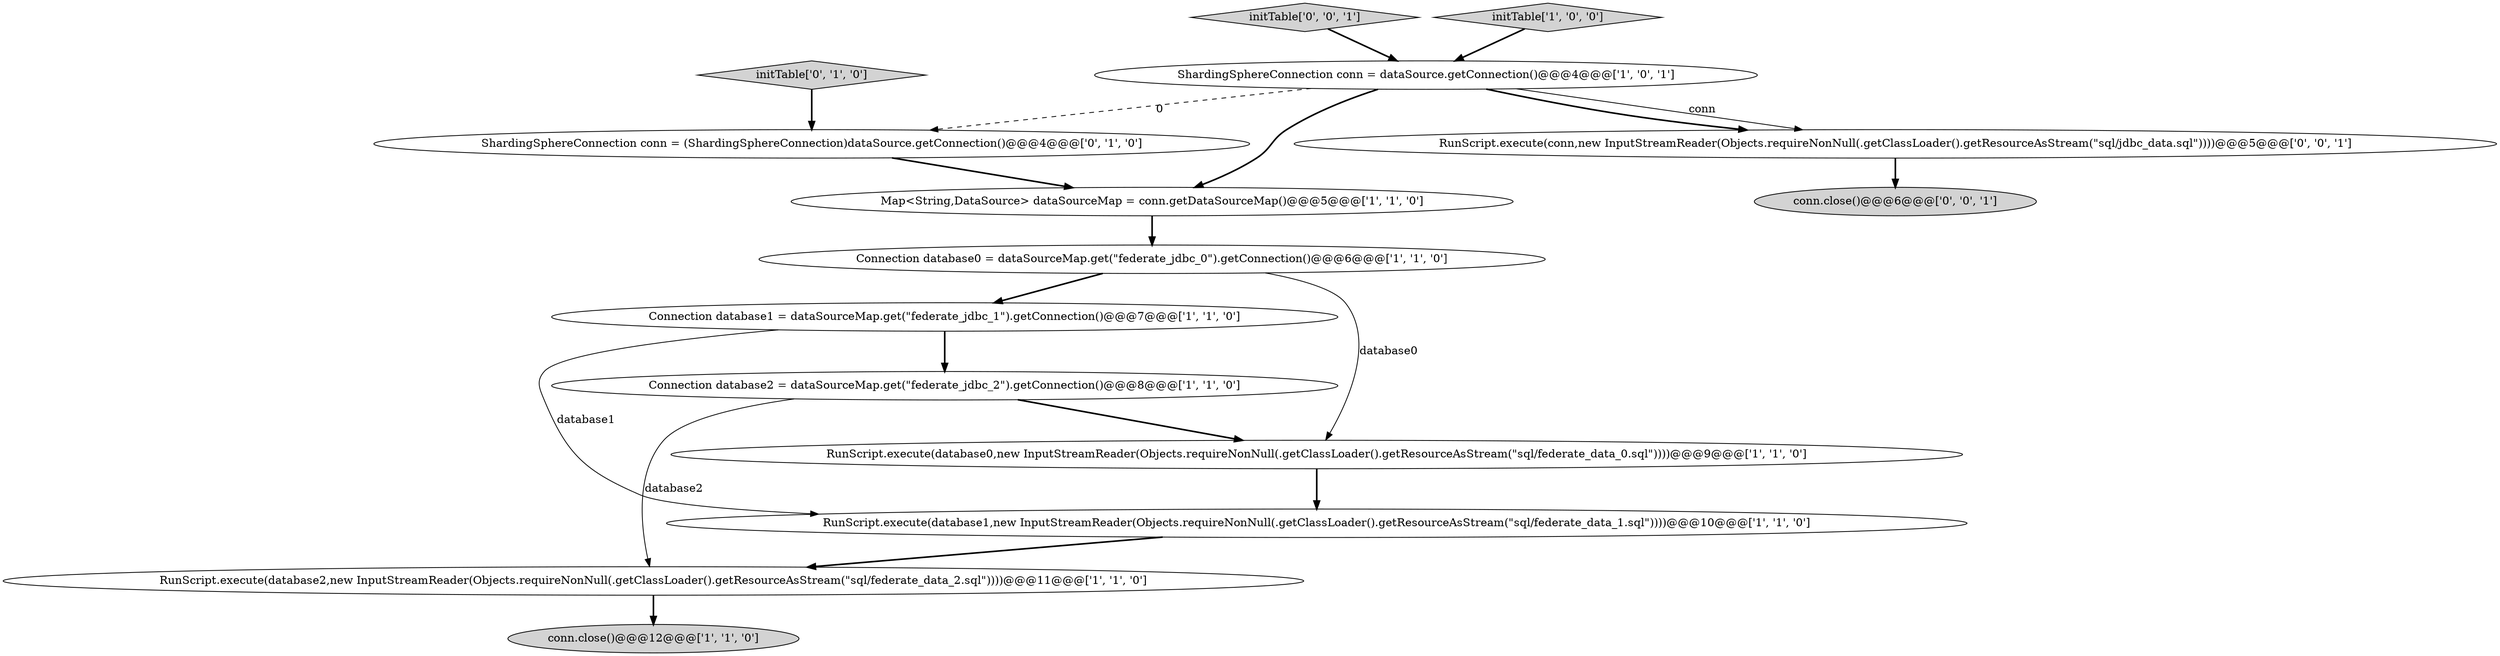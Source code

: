 digraph {
2 [style = filled, label = "Map<String,DataSource> dataSourceMap = conn.getDataSourceMap()@@@5@@@['1', '1', '0']", fillcolor = white, shape = ellipse image = "AAA0AAABBB1BBB"];
12 [style = filled, label = "initTable['0', '0', '1']", fillcolor = lightgray, shape = diamond image = "AAA0AAABBB3BBB"];
8 [style = filled, label = "RunScript.execute(database0,new InputStreamReader(Objects.requireNonNull(.getClassLoader().getResourceAsStream(\"sql/federate_data_0.sql\"))))@@@9@@@['1', '1', '0']", fillcolor = white, shape = ellipse image = "AAA0AAABBB1BBB"];
4 [style = filled, label = "RunScript.execute(database1,new InputStreamReader(Objects.requireNonNull(.getClassLoader().getResourceAsStream(\"sql/federate_data_1.sql\"))))@@@10@@@['1', '1', '0']", fillcolor = white, shape = ellipse image = "AAA0AAABBB1BBB"];
14 [style = filled, label = "conn.close()@@@6@@@['0', '0', '1']", fillcolor = lightgray, shape = ellipse image = "AAA0AAABBB3BBB"];
5 [style = filled, label = "initTable['1', '0', '0']", fillcolor = lightgray, shape = diamond image = "AAA0AAABBB1BBB"];
13 [style = filled, label = "RunScript.execute(conn,new InputStreamReader(Objects.requireNonNull(.getClassLoader().getResourceAsStream(\"sql/jdbc_data.sql\"))))@@@5@@@['0', '0', '1']", fillcolor = white, shape = ellipse image = "AAA0AAABBB3BBB"];
3 [style = filled, label = "Connection database2 = dataSourceMap.get(\"federate_jdbc_2\").getConnection()@@@8@@@['1', '1', '0']", fillcolor = white, shape = ellipse image = "AAA0AAABBB1BBB"];
1 [style = filled, label = "ShardingSphereConnection conn = dataSource.getConnection()@@@4@@@['1', '0', '1']", fillcolor = white, shape = ellipse image = "AAA0AAABBB1BBB"];
7 [style = filled, label = "Connection database1 = dataSourceMap.get(\"federate_jdbc_1\").getConnection()@@@7@@@['1', '1', '0']", fillcolor = white, shape = ellipse image = "AAA0AAABBB1BBB"];
10 [style = filled, label = "ShardingSphereConnection conn = (ShardingSphereConnection)dataSource.getConnection()@@@4@@@['0', '1', '0']", fillcolor = white, shape = ellipse image = "AAA1AAABBB2BBB"];
6 [style = filled, label = "Connection database0 = dataSourceMap.get(\"federate_jdbc_0\").getConnection()@@@6@@@['1', '1', '0']", fillcolor = white, shape = ellipse image = "AAA0AAABBB1BBB"];
0 [style = filled, label = "RunScript.execute(database2,new InputStreamReader(Objects.requireNonNull(.getClassLoader().getResourceAsStream(\"sql/federate_data_2.sql\"))))@@@11@@@['1', '1', '0']", fillcolor = white, shape = ellipse image = "AAA0AAABBB1BBB"];
11 [style = filled, label = "initTable['0', '1', '0']", fillcolor = lightgray, shape = diamond image = "AAA0AAABBB2BBB"];
9 [style = filled, label = "conn.close()@@@12@@@['1', '1', '0']", fillcolor = lightgray, shape = ellipse image = "AAA0AAABBB1BBB"];
2->6 [style = bold, label=""];
0->9 [style = bold, label=""];
12->1 [style = bold, label=""];
11->10 [style = bold, label=""];
1->13 [style = solid, label="conn"];
6->7 [style = bold, label=""];
7->4 [style = solid, label="database1"];
13->14 [style = bold, label=""];
10->2 [style = bold, label=""];
3->0 [style = solid, label="database2"];
1->10 [style = dashed, label="0"];
8->4 [style = bold, label=""];
1->2 [style = bold, label=""];
6->8 [style = solid, label="database0"];
3->8 [style = bold, label=""];
4->0 [style = bold, label=""];
5->1 [style = bold, label=""];
1->13 [style = bold, label=""];
7->3 [style = bold, label=""];
}
